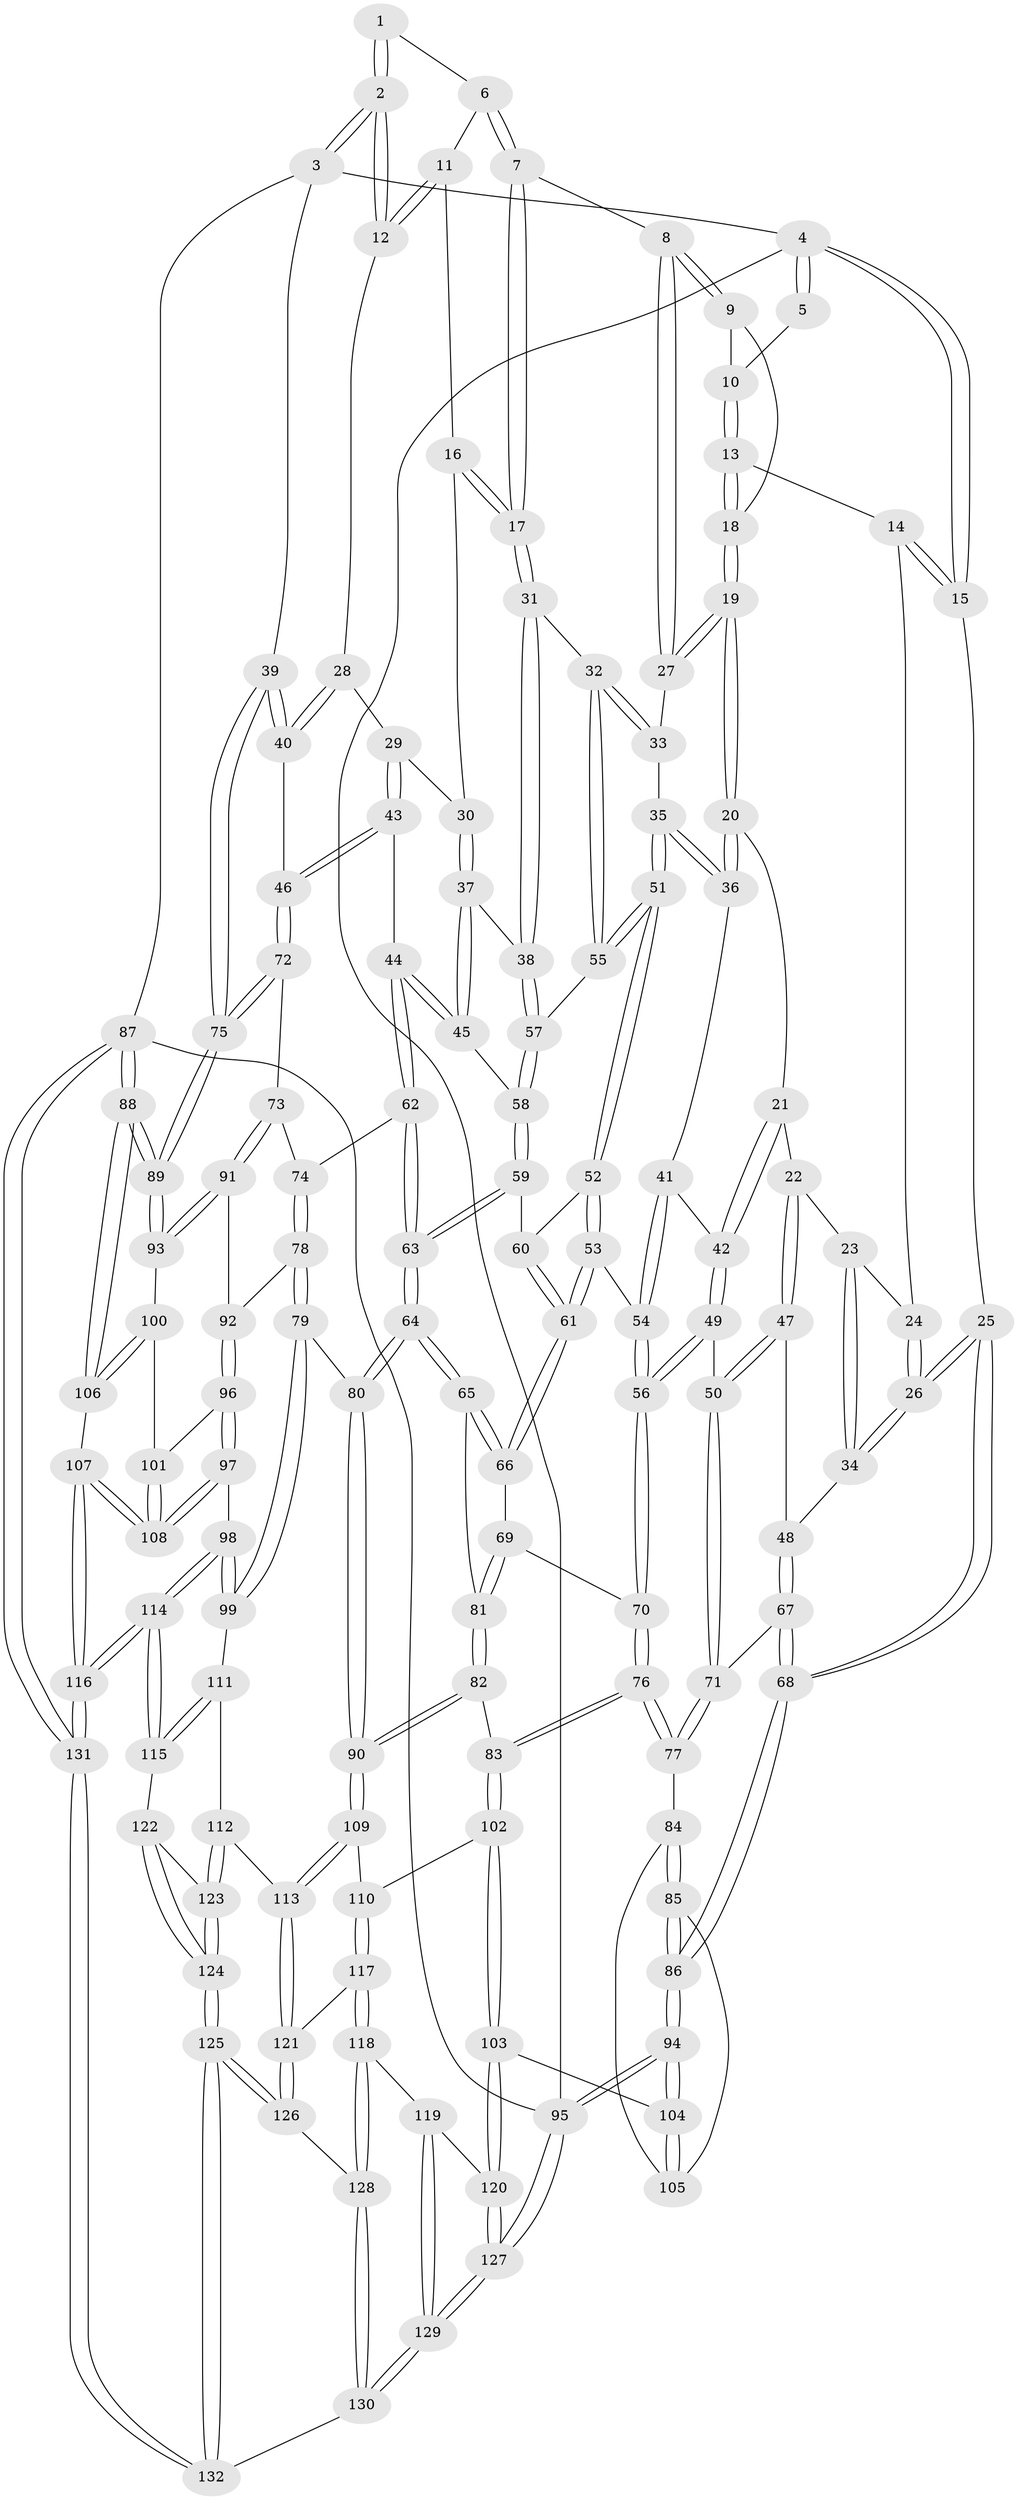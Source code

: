 // Generated by graph-tools (version 1.1) at 2025/51/03/09/25 03:51:10]
// undirected, 132 vertices, 327 edges
graph export_dot {
graph [start="1"]
  node [color=gray90,style=filled];
  1 [pos="+0.5044254560135978+0"];
  2 [pos="+1+0"];
  3 [pos="+1+0"];
  4 [pos="+0+0"];
  5 [pos="+0.11699256644955346+0"];
  6 [pos="+0.5104536148898657+0"];
  7 [pos="+0.48810155369982494+0.0971270030515324"];
  8 [pos="+0.4807768043578715+0.09964698327395619"];
  9 [pos="+0.44424238577548597+0.10135881561062861"];
  10 [pos="+0.18302841903260866+0.04493933499621307"];
  11 [pos="+0.7478952342042117+0.11157275563307273"];
  12 [pos="+1+0"];
  13 [pos="+0.18251388170607538+0.07748505342238199"];
  14 [pos="+0.1676363459983867+0.0992262812731465"];
  15 [pos="+0+0.2490877314393475"];
  16 [pos="+0.7294402517732618+0.14599530595770618"];
  17 [pos="+0.5485663725762532+0.19443269927054985"];
  18 [pos="+0.26518489386557154+0.16719872569587813"];
  19 [pos="+0.2820518977789323+0.2131685780023669"];
  20 [pos="+0.2766999356960887+0.22542626944210947"];
  21 [pos="+0.2353774802019842+0.26398745593788303"];
  22 [pos="+0.2037303929665609+0.27490556402335187"];
  23 [pos="+0.14486768012499035+0.22502666374056518"];
  24 [pos="+0.1471243684564129+0.15392532101606804"];
  25 [pos="+0+0.33249965710404794"];
  26 [pos="+0+0.33062140766980047"];
  27 [pos="+0.3507204657142342+0.22515854491942697"];
  28 [pos="+0.8521457230223671+0.24426950012972198"];
  29 [pos="+0.7752437724271309+0.23828979026882707"];
  30 [pos="+0.7627973892619905+0.22101539457623906"];
  31 [pos="+0.5472989447714298+0.22804871728860784"];
  32 [pos="+0.40998896889383496+0.30678633343231976"];
  33 [pos="+0.3585686185242351+0.2393775569369152"];
  34 [pos="+0.026235492231338507+0.34316803605290364"];
  35 [pos="+0.3141155694248233+0.3086552759323927"];
  36 [pos="+0.3098866109773913+0.3061099761641882"];
  37 [pos="+0.6001999346387105+0.30799856087420924"];
  38 [pos="+0.5743925245230034+0.2834619650867555"];
  39 [pos="+1+0.2940783204342152"];
  40 [pos="+0.923729172261613+0.3415634885906765"];
  41 [pos="+0.27543644482282165+0.3192033072189417"];
  42 [pos="+0.26515959082269247+0.3222969775834272"];
  43 [pos="+0.7407356674628575+0.35905333360844116"];
  44 [pos="+0.6608715562271176+0.383608809467376"];
  45 [pos="+0.6467373155108792+0.36716479764694454"];
  46 [pos="+0.8555813898488125+0.4046050089467456"];
  47 [pos="+0.1627783316051895+0.3940800749273427"];
  48 [pos="+0.12138325380354432+0.38434728874281265"];
  49 [pos="+0.2191859937796155+0.42268472814095426"];
  50 [pos="+0.18922736116870692+0.41476911445957415"];
  51 [pos="+0.37660648970440797+0.3650200166225859"];
  52 [pos="+0.37356654750939905+0.3725569728416101"];
  53 [pos="+0.35361024653939377+0.4075777464703673"];
  54 [pos="+0.34528142776372667+0.41016058667801697"];
  55 [pos="+0.38512271953626237+0.35666413624611093"];
  56 [pos="+0.25169686521727935+0.44099545328495393"];
  57 [pos="+0.4980556428545133+0.38437943678768"];
  58 [pos="+0.4998949065167952+0.4187483864256049"];
  59 [pos="+0.4991804079840547+0.4311246659840145"];
  60 [pos="+0.48319447639594276+0.4309255805497851"];
  61 [pos="+0.3928969760823552+0.46149825031607256"];
  62 [pos="+0.6528614090951455+0.4229067839019637"];
  63 [pos="+0.5365804130989253+0.4967979449656988"];
  64 [pos="+0.49028291168562527+0.6012445916072889"];
  65 [pos="+0.42995056705430895+0.5421572400587111"];
  66 [pos="+0.4193563659975282+0.5299245372757985"];
  67 [pos="+0.06853125697226356+0.5331762694595124"];
  68 [pos="+0+0.5613797018475258"];
  69 [pos="+0.30166299106489414+0.52975411568278"];
  70 [pos="+0.25172320820785227+0.44117551165511604"];
  71 [pos="+0.12369304790938503+0.5454873716594373"];
  72 [pos="+0.8571649208311787+0.4781212342223643"];
  73 [pos="+0.8161747613420486+0.5559486256965477"];
  74 [pos="+0.6601620529757718+0.4365355252050852"];
  75 [pos="+1+0.5481095283647753"];
  76 [pos="+0.18592485177314505+0.6403383312538159"];
  77 [pos="+0.18506363013034194+0.6402736653092207"];
  78 [pos="+0.6607837453482945+0.6223485198791844"];
  79 [pos="+0.5465088838524084+0.6523318462197311"];
  80 [pos="+0.49523983678633854+0.6325788630703323"];
  81 [pos="+0.2973823160675845+0.5768327999197801"];
  82 [pos="+0.27566951970730785+0.6646499419635626"];
  83 [pos="+0.24717730554508824+0.6678615403309305"];
  84 [pos="+0.1644333268799532+0.6509836529317599"];
  85 [pos="+0+0.6094682216139444"];
  86 [pos="+0+0.5914031023537178"];
  87 [pos="+1+1"];
  88 [pos="+1+0.7370294119109991"];
  89 [pos="+1+0.6151372338678426"];
  90 [pos="+0.4043257664896328+0.7031753267220969"];
  91 [pos="+0.8133067339134566+0.5972273506939058"];
  92 [pos="+0.7437744281859636+0.6358310487720102"];
  93 [pos="+0.8919094426652273+0.6485341293053317"];
  94 [pos="+0+1"];
  95 [pos="+0+1"];
  96 [pos="+0.7420201459709482+0.7101176930730765"];
  97 [pos="+0.7121916161945299+0.7877579082957866"];
  98 [pos="+0.6761279454119736+0.809208829146472"];
  99 [pos="+0.5857615972719385+0.740823493192072"];
  100 [pos="+0.8869854771276845+0.7031412229873941"];
  101 [pos="+0.7991321379781265+0.7483778545646391"];
  102 [pos="+0.23385922964263958+0.7256487600644506"];
  103 [pos="+0.13871798857356085+0.8386857433046373"];
  104 [pos="+0.09032851840534636+0.7952505207113646"];
  105 [pos="+0.08395214420060243+0.772375966229825"];
  106 [pos="+0.8948501200315585+0.8319614795094707"];
  107 [pos="+0.870864238439004+0.8630840799152795"];
  108 [pos="+0.852577879966961+0.8499287466740681"];
  109 [pos="+0.4012650931254561+0.7632119833249248"];
  110 [pos="+0.2641592565625931+0.8411374117679522"];
  111 [pos="+0.5500317086247274+0.8209599649279095"];
  112 [pos="+0.44448670261221446+0.832771094824442"];
  113 [pos="+0.41872836665791+0.8160382544123685"];
  114 [pos="+0.654354445908672+0.9283852732232173"];
  115 [pos="+0.5864883482378007+0.9065583694548275"];
  116 [pos="+0.8339028065889487+1"];
  117 [pos="+0.2545402104746587+0.8589853168679796"];
  118 [pos="+0.23692299912770787+0.8764786183890296"];
  119 [pos="+0.21621292551379354+0.8817645323842215"];
  120 [pos="+0.14303549574898375+0.847741657975903"];
  121 [pos="+0.37879254970316506+0.890763129638725"];
  122 [pos="+0.5634670254012735+0.9106188953551317"];
  123 [pos="+0.4716735933782746+0.8724549734059803"];
  124 [pos="+0.4586192860976693+1"];
  125 [pos="+0.4493521478370241+1"];
  126 [pos="+0.37507651703820627+0.9140103597594892"];
  127 [pos="+0+1"];
  128 [pos="+0.3094533332607061+0.9475006690912483"];
  129 [pos="+0.149156972888781+1"];
  130 [pos="+0.2525267700077545+1"];
  131 [pos="+0.8489702037471131+1"];
  132 [pos="+0.44661955412136745+1"];
  1 -- 2;
  1 -- 2;
  1 -- 6;
  2 -- 3;
  2 -- 3;
  2 -- 12;
  2 -- 12;
  3 -- 4;
  3 -- 39;
  3 -- 87;
  4 -- 5;
  4 -- 5;
  4 -- 15;
  4 -- 15;
  4 -- 95;
  5 -- 10;
  6 -- 7;
  6 -- 7;
  6 -- 11;
  7 -- 8;
  7 -- 17;
  7 -- 17;
  8 -- 9;
  8 -- 9;
  8 -- 27;
  8 -- 27;
  9 -- 10;
  9 -- 18;
  10 -- 13;
  10 -- 13;
  11 -- 12;
  11 -- 12;
  11 -- 16;
  12 -- 28;
  13 -- 14;
  13 -- 18;
  13 -- 18;
  14 -- 15;
  14 -- 15;
  14 -- 24;
  15 -- 25;
  16 -- 17;
  16 -- 17;
  16 -- 30;
  17 -- 31;
  17 -- 31;
  18 -- 19;
  18 -- 19;
  19 -- 20;
  19 -- 20;
  19 -- 27;
  19 -- 27;
  20 -- 21;
  20 -- 36;
  20 -- 36;
  21 -- 22;
  21 -- 42;
  21 -- 42;
  22 -- 23;
  22 -- 47;
  22 -- 47;
  23 -- 24;
  23 -- 34;
  23 -- 34;
  24 -- 26;
  24 -- 26;
  25 -- 26;
  25 -- 26;
  25 -- 68;
  25 -- 68;
  26 -- 34;
  26 -- 34;
  27 -- 33;
  28 -- 29;
  28 -- 40;
  28 -- 40;
  29 -- 30;
  29 -- 43;
  29 -- 43;
  30 -- 37;
  30 -- 37;
  31 -- 32;
  31 -- 38;
  31 -- 38;
  32 -- 33;
  32 -- 33;
  32 -- 55;
  32 -- 55;
  33 -- 35;
  34 -- 48;
  35 -- 36;
  35 -- 36;
  35 -- 51;
  35 -- 51;
  36 -- 41;
  37 -- 38;
  37 -- 45;
  37 -- 45;
  38 -- 57;
  38 -- 57;
  39 -- 40;
  39 -- 40;
  39 -- 75;
  39 -- 75;
  40 -- 46;
  41 -- 42;
  41 -- 54;
  41 -- 54;
  42 -- 49;
  42 -- 49;
  43 -- 44;
  43 -- 46;
  43 -- 46;
  44 -- 45;
  44 -- 45;
  44 -- 62;
  44 -- 62;
  45 -- 58;
  46 -- 72;
  46 -- 72;
  47 -- 48;
  47 -- 50;
  47 -- 50;
  48 -- 67;
  48 -- 67;
  49 -- 50;
  49 -- 56;
  49 -- 56;
  50 -- 71;
  50 -- 71;
  51 -- 52;
  51 -- 52;
  51 -- 55;
  51 -- 55;
  52 -- 53;
  52 -- 53;
  52 -- 60;
  53 -- 54;
  53 -- 61;
  53 -- 61;
  54 -- 56;
  54 -- 56;
  55 -- 57;
  56 -- 70;
  56 -- 70;
  57 -- 58;
  57 -- 58;
  58 -- 59;
  58 -- 59;
  59 -- 60;
  59 -- 63;
  59 -- 63;
  60 -- 61;
  60 -- 61;
  61 -- 66;
  61 -- 66;
  62 -- 63;
  62 -- 63;
  62 -- 74;
  63 -- 64;
  63 -- 64;
  64 -- 65;
  64 -- 65;
  64 -- 80;
  64 -- 80;
  65 -- 66;
  65 -- 66;
  65 -- 81;
  66 -- 69;
  67 -- 68;
  67 -- 68;
  67 -- 71;
  68 -- 86;
  68 -- 86;
  69 -- 70;
  69 -- 81;
  69 -- 81;
  70 -- 76;
  70 -- 76;
  71 -- 77;
  71 -- 77;
  72 -- 73;
  72 -- 75;
  72 -- 75;
  73 -- 74;
  73 -- 91;
  73 -- 91;
  74 -- 78;
  74 -- 78;
  75 -- 89;
  75 -- 89;
  76 -- 77;
  76 -- 77;
  76 -- 83;
  76 -- 83;
  77 -- 84;
  78 -- 79;
  78 -- 79;
  78 -- 92;
  79 -- 80;
  79 -- 99;
  79 -- 99;
  80 -- 90;
  80 -- 90;
  81 -- 82;
  81 -- 82;
  82 -- 83;
  82 -- 90;
  82 -- 90;
  83 -- 102;
  83 -- 102;
  84 -- 85;
  84 -- 85;
  84 -- 105;
  85 -- 86;
  85 -- 86;
  85 -- 105;
  86 -- 94;
  86 -- 94;
  87 -- 88;
  87 -- 88;
  87 -- 131;
  87 -- 131;
  87 -- 95;
  88 -- 89;
  88 -- 89;
  88 -- 106;
  88 -- 106;
  89 -- 93;
  89 -- 93;
  90 -- 109;
  90 -- 109;
  91 -- 92;
  91 -- 93;
  91 -- 93;
  92 -- 96;
  92 -- 96;
  93 -- 100;
  94 -- 95;
  94 -- 95;
  94 -- 104;
  94 -- 104;
  95 -- 127;
  95 -- 127;
  96 -- 97;
  96 -- 97;
  96 -- 101;
  97 -- 98;
  97 -- 108;
  97 -- 108;
  98 -- 99;
  98 -- 99;
  98 -- 114;
  98 -- 114;
  99 -- 111;
  100 -- 101;
  100 -- 106;
  100 -- 106;
  101 -- 108;
  101 -- 108;
  102 -- 103;
  102 -- 103;
  102 -- 110;
  103 -- 104;
  103 -- 120;
  103 -- 120;
  104 -- 105;
  104 -- 105;
  106 -- 107;
  107 -- 108;
  107 -- 108;
  107 -- 116;
  107 -- 116;
  109 -- 110;
  109 -- 113;
  109 -- 113;
  110 -- 117;
  110 -- 117;
  111 -- 112;
  111 -- 115;
  111 -- 115;
  112 -- 113;
  112 -- 123;
  112 -- 123;
  113 -- 121;
  113 -- 121;
  114 -- 115;
  114 -- 115;
  114 -- 116;
  114 -- 116;
  115 -- 122;
  116 -- 131;
  116 -- 131;
  117 -- 118;
  117 -- 118;
  117 -- 121;
  118 -- 119;
  118 -- 128;
  118 -- 128;
  119 -- 120;
  119 -- 129;
  119 -- 129;
  120 -- 127;
  120 -- 127;
  121 -- 126;
  121 -- 126;
  122 -- 123;
  122 -- 124;
  122 -- 124;
  123 -- 124;
  123 -- 124;
  124 -- 125;
  124 -- 125;
  125 -- 126;
  125 -- 126;
  125 -- 132;
  125 -- 132;
  126 -- 128;
  127 -- 129;
  127 -- 129;
  128 -- 130;
  128 -- 130;
  129 -- 130;
  129 -- 130;
  130 -- 132;
  131 -- 132;
  131 -- 132;
}
